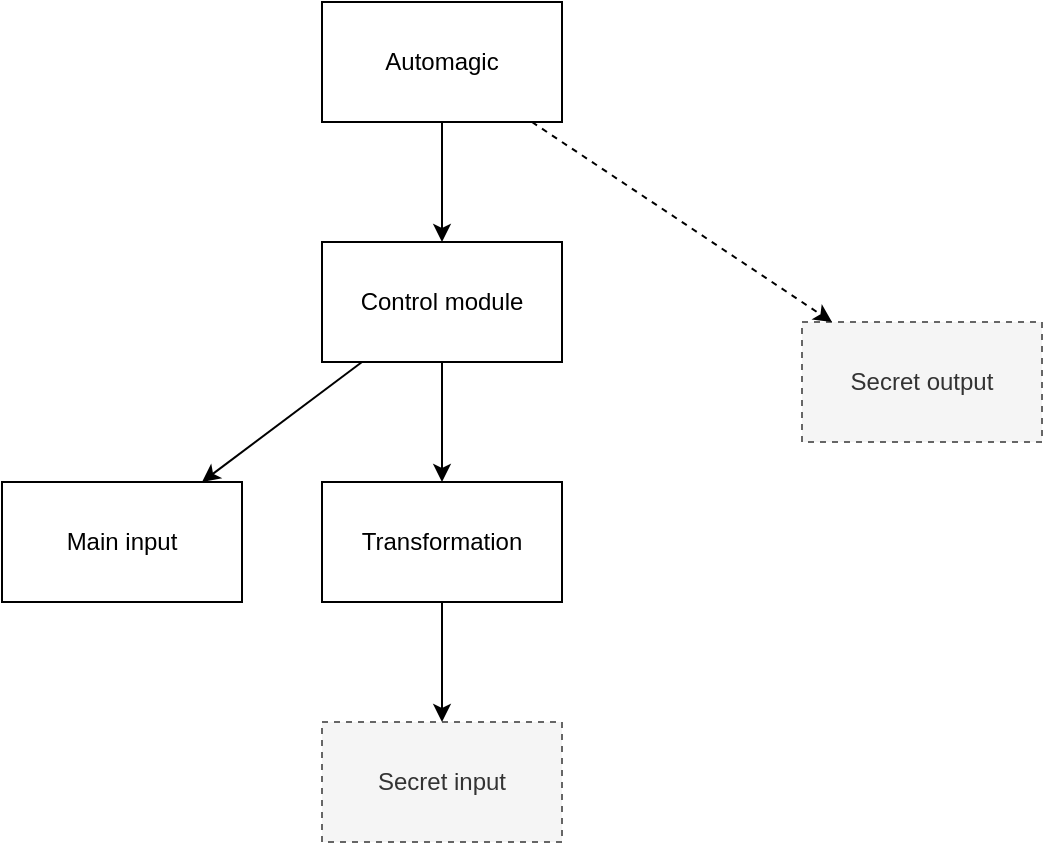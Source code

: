 <mxfile version="14.9.6" type="device"><diagram id="XbAWTbPKDUif3Bc0qWk5" name="Page-1"><mxGraphModel dx="1102" dy="1000" grid="1" gridSize="10" guides="1" tooltips="1" connect="1" arrows="1" fold="1" page="1" pageScale="1" pageWidth="850" pageHeight="1100" math="0" shadow="0"><root><mxCell id="0"/><mxCell id="1" parent="0"/><mxCell id="0wou6v9tf0h-pznFIKPo-1" value="Control module" style="rounded=0;whiteSpace=wrap;html=1;" vertex="1" parent="1"><mxGeometry x="280" y="280" width="120" height="60" as="geometry"/></mxCell><mxCell id="0wou6v9tf0h-pznFIKPo-2" value="Transformation" style="rounded=0;whiteSpace=wrap;html=1;" vertex="1" parent="1"><mxGeometry x="280" y="400" width="120" height="60" as="geometry"/></mxCell><mxCell id="0wou6v9tf0h-pznFIKPo-3" value="Main input" style="rounded=0;whiteSpace=wrap;html=1;" vertex="1" parent="1"><mxGeometry x="120" y="400" width="120" height="60" as="geometry"/></mxCell><mxCell id="0wou6v9tf0h-pznFIKPo-4" value="Secret output" style="rounded=0;whiteSpace=wrap;html=1;fillColor=#f5f5f5;strokeColor=#666666;fontColor=#333333;dashed=1;" vertex="1" parent="1"><mxGeometry x="520" y="320" width="120" height="60" as="geometry"/></mxCell><mxCell id="0wou6v9tf0h-pznFIKPo-5" value="" style="endArrow=classic;html=1;" edge="1" parent="1" source="0wou6v9tf0h-pznFIKPo-1" target="0wou6v9tf0h-pznFIKPo-3"><mxGeometry width="50" height="50" relative="1" as="geometry"><mxPoint x="220" y="670" as="sourcePoint"/><mxPoint x="270" y="620" as="targetPoint"/></mxGeometry></mxCell><mxCell id="0wou6v9tf0h-pznFIKPo-6" value="" style="endArrow=classic;html=1;" edge="1" parent="1" source="0wou6v9tf0h-pznFIKPo-1" target="0wou6v9tf0h-pznFIKPo-2"><mxGeometry width="50" height="50" relative="1" as="geometry"><mxPoint x="310" y="350" as="sourcePoint"/><mxPoint x="230" y="410" as="targetPoint"/></mxGeometry></mxCell><mxCell id="0wou6v9tf0h-pznFIKPo-7" value="" style="endArrow=classic;html=1;dashed=1;" edge="1" parent="1" source="0wou6v9tf0h-pznFIKPo-8" target="0wou6v9tf0h-pznFIKPo-4"><mxGeometry width="50" height="50" relative="1" as="geometry"><mxPoint x="350" y="350" as="sourcePoint"/><mxPoint x="350" y="410" as="targetPoint"/></mxGeometry></mxCell><mxCell id="0wou6v9tf0h-pznFIKPo-8" value="Automagic" style="rounded=0;whiteSpace=wrap;html=1;" vertex="1" parent="1"><mxGeometry x="280" y="160" width="120" height="60" as="geometry"/></mxCell><mxCell id="0wou6v9tf0h-pznFIKPo-9" value="" style="endArrow=classic;html=1;" edge="1" parent="1" source="0wou6v9tf0h-pznFIKPo-8" target="0wou6v9tf0h-pznFIKPo-1"><mxGeometry width="50" height="50" relative="1" as="geometry"><mxPoint x="530" y="550" as="sourcePoint"/><mxPoint x="580" y="500" as="targetPoint"/></mxGeometry></mxCell><mxCell id="0wou6v9tf0h-pznFIKPo-10" value="Secret input" style="rounded=0;whiteSpace=wrap;html=1;fillColor=#f5f5f5;strokeColor=#666666;fontColor=#333333;dashed=1;" vertex="1" parent="1"><mxGeometry x="280" y="520" width="120" height="60" as="geometry"/></mxCell><mxCell id="0wou6v9tf0h-pznFIKPo-11" value="" style="endArrow=classic;html=1;" edge="1" parent="1" source="0wou6v9tf0h-pznFIKPo-2" target="0wou6v9tf0h-pznFIKPo-10"><mxGeometry width="50" height="50" relative="1" as="geometry"><mxPoint x="540" y="480" as="sourcePoint"/><mxPoint x="540" y="540" as="targetPoint"/></mxGeometry></mxCell></root></mxGraphModel></diagram></mxfile>